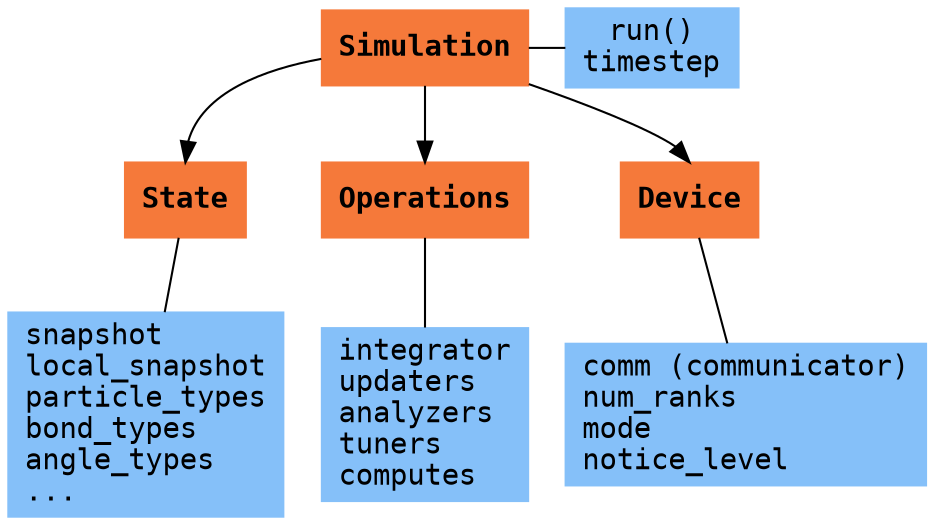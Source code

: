 digraph {
	node [	file=white,
		fontcolor=black,
		shape=box,
		style=filled,
		fontname="monospace",
		color="#85c0f9"
	];
	
	/* Base object */
	Simulation [fontname="monospace bold", color="#f5793a"];
	State [fontname="monospace bold", color="#f5793a"];
	Operations [fontname="monospace bold", color="#f5793a"];
	Device [fontname="monospace bold", color="#f5793a"];

	Simulation -> State [headport=n];
	Simulation -> Operations;
	Simulation -> Device [headport=n];

	/* Sub Simulation */
	subsimulation [label="run()\ntimestep"];
	{ rank=same; "Simulation"; "subsimulation"; }

	Simulation -> subsimulation [arrowhead=none];

	/* Sub State */
	substate [
		label=
	"snapshot\llocal_snapshot\lparticle_types\lbond_types\langle_types\l...\l"
	];
	
	State -> substate [arrowhead=none];

	/* Sub Operations */
	suboperations [
		label="integrator\lupdaters\lanalyzers\ltuners\lcomputes\l"];

	Operations -> suboperations [arrowhead=none];

	/* Sub Device */
	subdevice [
		label="comm (communicator)\lnum_ranks\lmode\lnotice_level\l"];

	Device -> subdevice [arrowhead=none];
}

